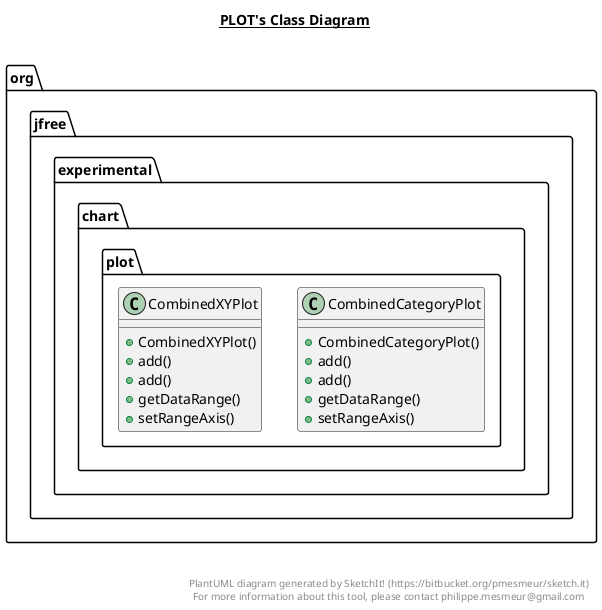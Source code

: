 @startuml

title __PLOT's Class Diagram__\n

  namespace org.jfree.experimental.chart.plot {
    class org.jfree.experimental.chart.plot.CombinedCategoryPlot {
        + CombinedCategoryPlot()
        + add()
        + add()
        + getDataRange()
        + setRangeAxis()
    }
  }
  

  namespace org.jfree.experimental.chart.plot {
    class org.jfree.experimental.chart.plot.CombinedXYPlot {
        + CombinedXYPlot()
        + add()
        + add()
        + getDataRange()
        + setRangeAxis()
    }
  }
  



right footer


PlantUML diagram generated by SketchIt! (https://bitbucket.org/pmesmeur/sketch.it)
For more information about this tool, please contact philippe.mesmeur@gmail.com
endfooter

@enduml
